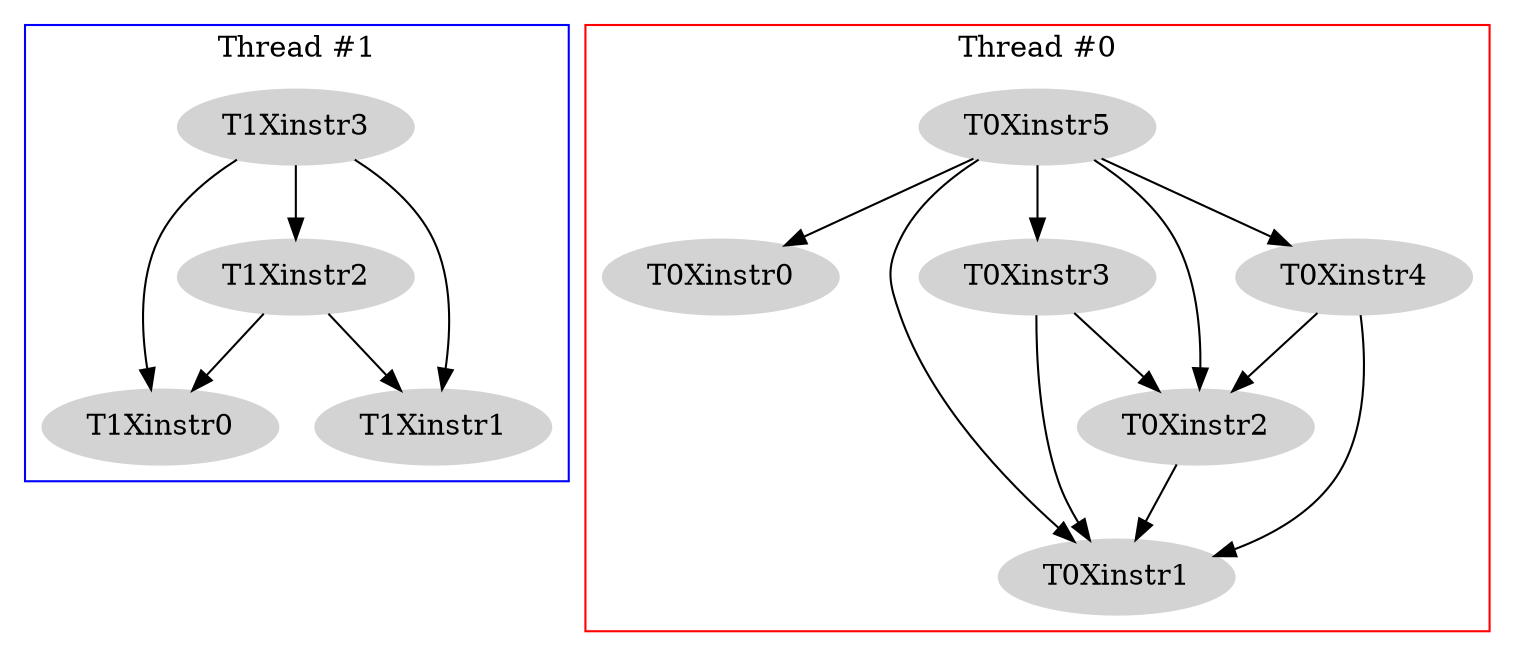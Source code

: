 digraph{subgraph cluster_0{color=blue;node[style="filled",color=lightgray];label="Thread #1";T1Xinstr0;T1Xinstr1;T1Xinstr2;T1Xinstr2->T1Xinstr0;T1Xinstr2->T1Xinstr1;T1Xinstr3;T1Xinstr3->T1Xinstr0;T1Xinstr3->T1Xinstr1;T1Xinstr3->T1Xinstr2;}subgraph cluster_1{color=red;node[style="filled",color=lightgray];label="Thread #0";T0Xinstr0;T0Xinstr1;T0Xinstr2;T0Xinstr2->T0Xinstr1;T0Xinstr3;T0Xinstr3->T0Xinstr1;T0Xinstr3->T0Xinstr2;T0Xinstr4;T0Xinstr4->T0Xinstr1;T0Xinstr4->T0Xinstr2;T0Xinstr5;T0Xinstr5->T0Xinstr1;T0Xinstr5->T0Xinstr2;T0Xinstr5->T0Xinstr0;T0Xinstr5->T0Xinstr3;T0Xinstr5->T0Xinstr4;}}